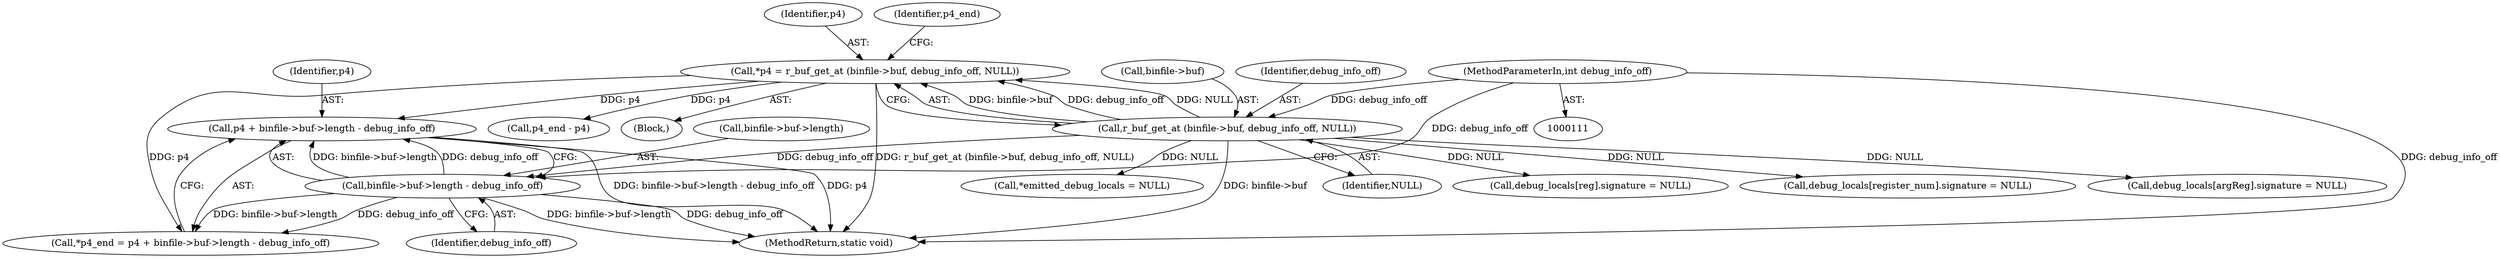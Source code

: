 digraph "0_radare2_252afb1cff9676f3ae1f341a28448bf2c8b6e308@pointer" {
"1000142" [label="(Call,p4 + binfile->buf->length - debug_info_off)"];
"1000131" [label="(Call,*p4 = r_buf_get_at (binfile->buf, debug_info_off, NULL))"];
"1000133" [label="(Call,r_buf_get_at (binfile->buf, debug_info_off, NULL))"];
"1000122" [label="(MethodParameterIn,int debug_info_off)"];
"1000144" [label="(Call,binfile->buf->length - debug_info_off)"];
"1000138" [label="(Identifier,NULL)"];
"1000150" [label="(Identifier,debug_info_off)"];
"1000142" [label="(Call,p4 + binfile->buf->length - debug_info_off)"];
"1000132" [label="(Identifier,p4)"];
"1000122" [label="(MethodParameterIn,int debug_info_off)"];
"1000169" [label="(Call,*emitted_debug_locals = NULL)"];
"1000143" [label="(Identifier,p4)"];
"1000140" [label="(Call,*p4_end = p4 + binfile->buf->length - debug_info_off)"];
"1000377" [label="(Call,debug_locals[reg].signature = NULL)"];
"1000602" [label="(Call,debug_locals[register_num].signature = NULL)"];
"1000134" [label="(Call,binfile->buf)"];
"1000131" [label="(Call,*p4 = r_buf_get_at (binfile->buf, debug_info_off, NULL))"];
"1000133" [label="(Call,r_buf_get_at (binfile->buf, debug_info_off, NULL))"];
"1000141" [label="(Identifier,p4_end)"];
"1000186" [label="(Call,p4_end - p4)"];
"1001193" [label="(MethodReturn,static void)"];
"1000145" [label="(Call,binfile->buf->length)"];
"1000267" [label="(Call,debug_locals[argReg].signature = NULL)"];
"1000144" [label="(Call,binfile->buf->length - debug_info_off)"];
"1000137" [label="(Identifier,debug_info_off)"];
"1000123" [label="(Block,)"];
"1000142" -> "1000140"  [label="AST: "];
"1000142" -> "1000144"  [label="CFG: "];
"1000143" -> "1000142"  [label="AST: "];
"1000144" -> "1000142"  [label="AST: "];
"1000140" -> "1000142"  [label="CFG: "];
"1000142" -> "1001193"  [label="DDG: binfile->buf->length - debug_info_off"];
"1000142" -> "1001193"  [label="DDG: p4"];
"1000131" -> "1000142"  [label="DDG: p4"];
"1000144" -> "1000142"  [label="DDG: binfile->buf->length"];
"1000144" -> "1000142"  [label="DDG: debug_info_off"];
"1000131" -> "1000123"  [label="AST: "];
"1000131" -> "1000133"  [label="CFG: "];
"1000132" -> "1000131"  [label="AST: "];
"1000133" -> "1000131"  [label="AST: "];
"1000141" -> "1000131"  [label="CFG: "];
"1000131" -> "1001193"  [label="DDG: r_buf_get_at (binfile->buf, debug_info_off, NULL)"];
"1000133" -> "1000131"  [label="DDG: binfile->buf"];
"1000133" -> "1000131"  [label="DDG: debug_info_off"];
"1000133" -> "1000131"  [label="DDG: NULL"];
"1000131" -> "1000140"  [label="DDG: p4"];
"1000131" -> "1000186"  [label="DDG: p4"];
"1000133" -> "1000138"  [label="CFG: "];
"1000134" -> "1000133"  [label="AST: "];
"1000137" -> "1000133"  [label="AST: "];
"1000138" -> "1000133"  [label="AST: "];
"1000133" -> "1001193"  [label="DDG: binfile->buf"];
"1000122" -> "1000133"  [label="DDG: debug_info_off"];
"1000133" -> "1000144"  [label="DDG: debug_info_off"];
"1000133" -> "1000169"  [label="DDG: NULL"];
"1000133" -> "1000267"  [label="DDG: NULL"];
"1000133" -> "1000377"  [label="DDG: NULL"];
"1000133" -> "1000602"  [label="DDG: NULL"];
"1000122" -> "1000111"  [label="AST: "];
"1000122" -> "1001193"  [label="DDG: debug_info_off"];
"1000122" -> "1000144"  [label="DDG: debug_info_off"];
"1000144" -> "1000150"  [label="CFG: "];
"1000145" -> "1000144"  [label="AST: "];
"1000150" -> "1000144"  [label="AST: "];
"1000144" -> "1001193"  [label="DDG: binfile->buf->length"];
"1000144" -> "1001193"  [label="DDG: debug_info_off"];
"1000144" -> "1000140"  [label="DDG: binfile->buf->length"];
"1000144" -> "1000140"  [label="DDG: debug_info_off"];
}
